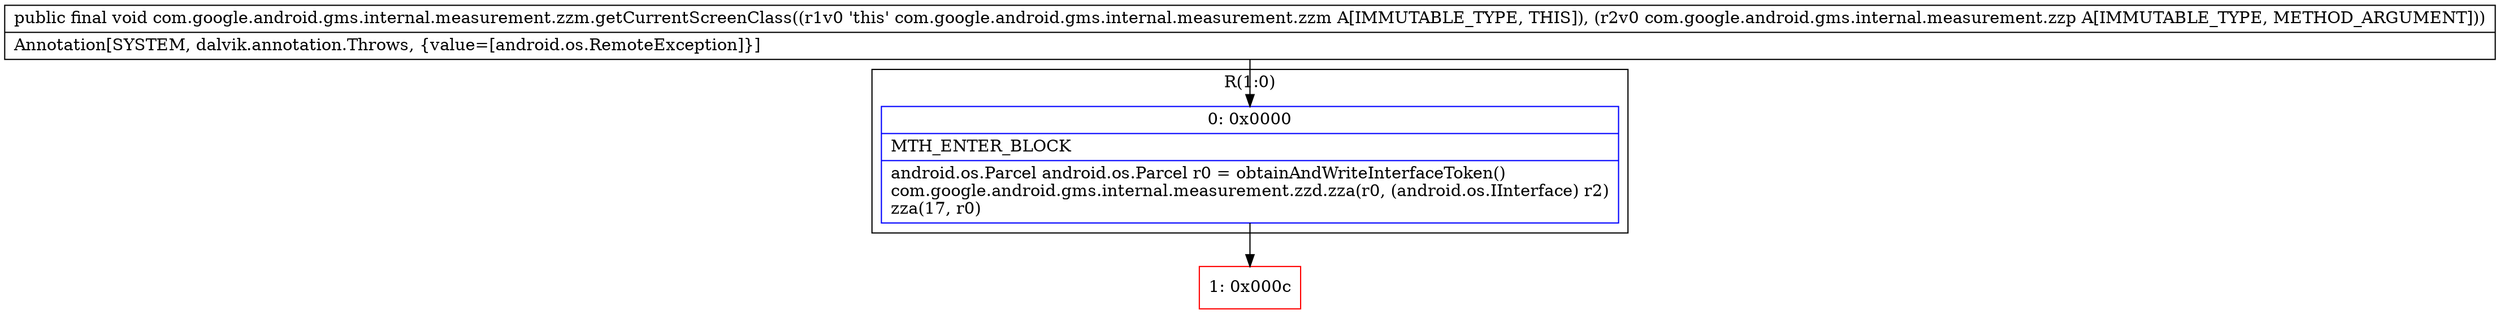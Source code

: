 digraph "CFG forcom.google.android.gms.internal.measurement.zzm.getCurrentScreenClass(Lcom\/google\/android\/gms\/internal\/measurement\/zzp;)V" {
subgraph cluster_Region_28204439 {
label = "R(1:0)";
node [shape=record,color=blue];
Node_0 [shape=record,label="{0\:\ 0x0000|MTH_ENTER_BLOCK\l|android.os.Parcel android.os.Parcel r0 = obtainAndWriteInterfaceToken()\lcom.google.android.gms.internal.measurement.zzd.zza(r0, (android.os.IInterface) r2)\lzza(17, r0)\l}"];
}
Node_1 [shape=record,color=red,label="{1\:\ 0x000c}"];
MethodNode[shape=record,label="{public final void com.google.android.gms.internal.measurement.zzm.getCurrentScreenClass((r1v0 'this' com.google.android.gms.internal.measurement.zzm A[IMMUTABLE_TYPE, THIS]), (r2v0 com.google.android.gms.internal.measurement.zzp A[IMMUTABLE_TYPE, METHOD_ARGUMENT]))  | Annotation[SYSTEM, dalvik.annotation.Throws, \{value=[android.os.RemoteException]\}]\l}"];
MethodNode -> Node_0;
Node_0 -> Node_1;
}

